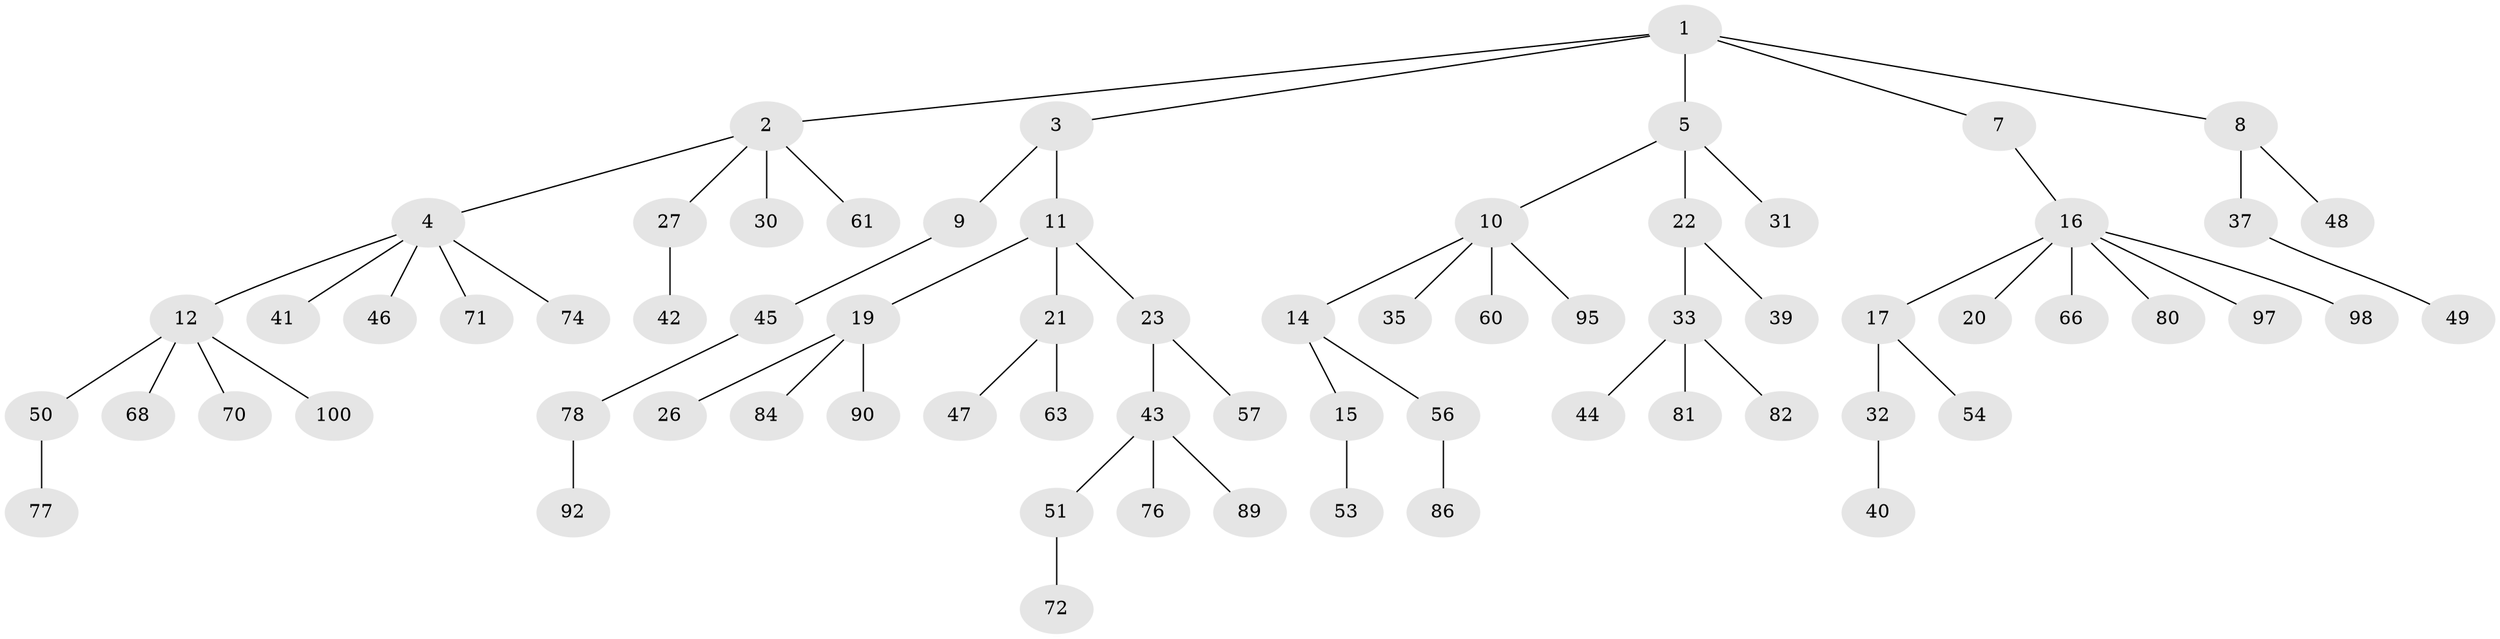 // original degree distribution, {6: 0.02, 5: 0.06, 4: 0.06, 2: 0.18, 3: 0.14, 1: 0.54}
// Generated by graph-tools (version 1.1) at 2025/38/02/21/25 10:38:55]
// undirected, 69 vertices, 68 edges
graph export_dot {
graph [start="1"]
  node [color=gray90,style=filled];
  1 [super="+96"];
  2 [super="+6"];
  3 [super="+29"];
  4 [super="+28"];
  5 [super="+75"];
  7 [super="+36"];
  8 [super="+18"];
  9 [super="+55"];
  10 [super="+83"];
  11 [super="+24"];
  12 [super="+13"];
  14;
  15 [super="+34"];
  16 [super="+52"];
  17 [super="+25"];
  19 [super="+73"];
  20;
  21;
  22;
  23 [super="+58"];
  26;
  27 [super="+38"];
  30;
  31 [super="+87"];
  32 [super="+91"];
  33 [super="+65"];
  35 [super="+62"];
  37 [super="+64"];
  39;
  40;
  41 [super="+94"];
  42;
  43 [super="+69"];
  44;
  45 [super="+67"];
  46 [super="+85"];
  47;
  48;
  49;
  50;
  51 [super="+59"];
  53;
  54;
  56 [super="+99"];
  57 [super="+88"];
  60;
  61;
  63;
  66;
  68;
  70;
  71;
  72 [super="+93"];
  74;
  76;
  77;
  78 [super="+79"];
  80;
  81;
  82;
  84;
  86;
  89;
  90;
  92;
  95;
  97;
  98;
  100;
  1 -- 2;
  1 -- 3;
  1 -- 5;
  1 -- 7;
  1 -- 8;
  2 -- 4;
  2 -- 30;
  2 -- 61;
  2 -- 27;
  3 -- 9;
  3 -- 11;
  4 -- 12;
  4 -- 41;
  4 -- 71;
  4 -- 74;
  4 -- 46;
  5 -- 10;
  5 -- 22;
  5 -- 31;
  7 -- 16;
  8 -- 48;
  8 -- 37;
  9 -- 45;
  10 -- 14;
  10 -- 35;
  10 -- 60;
  10 -- 95;
  11 -- 19;
  11 -- 21;
  11 -- 23;
  12 -- 70;
  12 -- 100;
  12 -- 50;
  12 -- 68;
  14 -- 15;
  14 -- 56;
  15 -- 53;
  16 -- 17;
  16 -- 20;
  16 -- 98;
  16 -- 97;
  16 -- 66;
  16 -- 80;
  17 -- 32;
  17 -- 54;
  19 -- 26;
  19 -- 84;
  19 -- 90;
  21 -- 47;
  21 -- 63;
  22 -- 33;
  22 -- 39;
  23 -- 43;
  23 -- 57;
  27 -- 42;
  32 -- 40;
  33 -- 44;
  33 -- 81;
  33 -- 82;
  37 -- 49;
  43 -- 51;
  43 -- 76;
  43 -- 89;
  45 -- 78;
  50 -- 77;
  51 -- 72;
  56 -- 86;
  78 -- 92;
}

